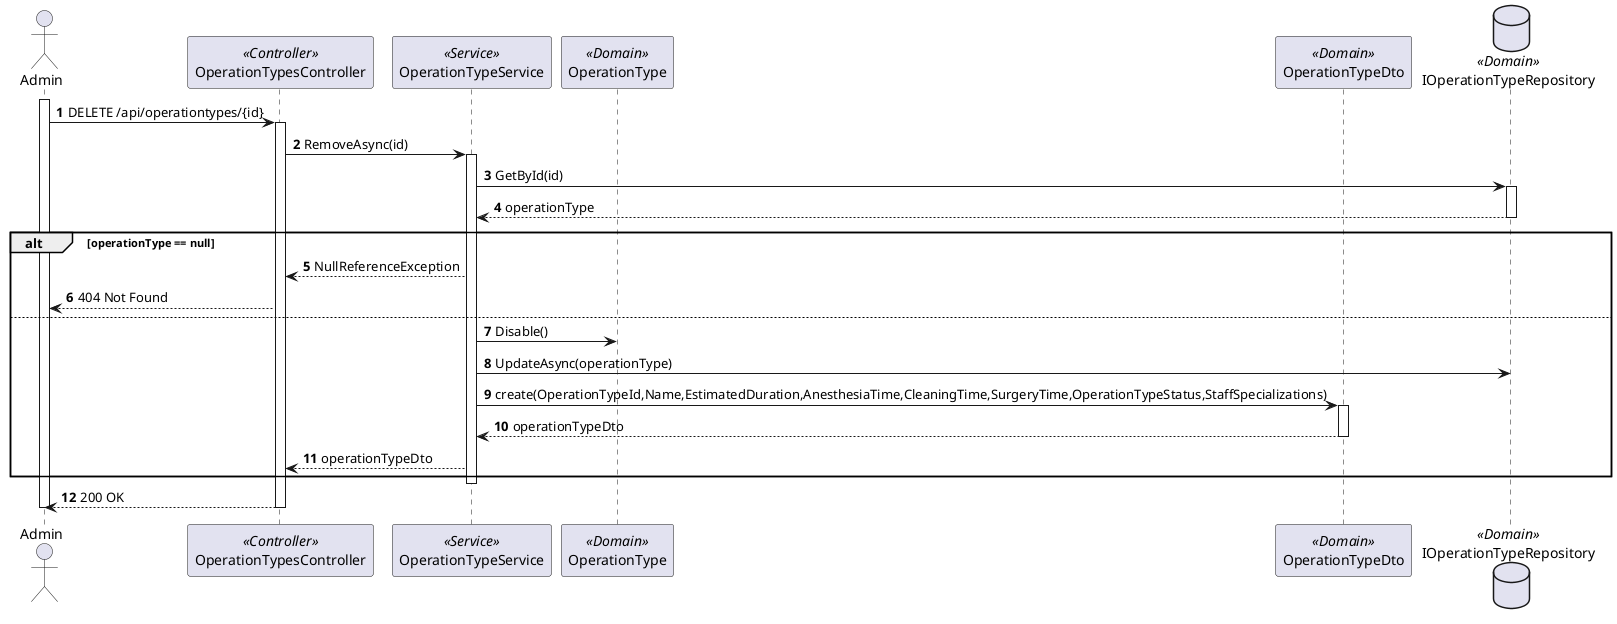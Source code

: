 @startuml process-view-2
autonumber

actor "Admin" as Admin
participant "OperationTypesController" as Controller <<Controller>>
participant "OperationTypeService" as Service <<Service>>
participant "OperationType" as OperationType <<Domain>>
participant "OperationTypeDto" as OperationTypeDto <<Domain>>
database "IOperationTypeRepository" as Repository <<Domain>>

activate Admin
    Admin-> Controller : DELETE /api/operationtypes/{id}

    activate Controller

        Controller -> Service : RemoveAsync(id)

        activate Service

            Service -> Repository : GetById(id)

            activate Repository

                Repository --> Service : operationType

            deactivate Repository

            alt operationType == null 

                Service --> Controller : NullReferenceException

                Admin <-- Controller : 404 Not Found

            else 

            Service  -> OperationType : Disable()
            
            Service -> Repository : UpdateAsync(operationType)

            Service -> OperationTypeDto : create(OperationTypeId,Name,EstimatedDuration,AnesthesiaTime,CleaningTime,SurgeryTime,OperationTypeStatus,StaffSpecializations)

            activate OperationTypeDto

                OperationTypeDto --> Service : operationTypeDto

            deactivate OperationTypeDto

            Service --> Controller : operationTypeDto

            end
        deactivate Service

        Admin <-- Controller : 200 OK
    deactivate Controller

deactivate Admin


@enduml